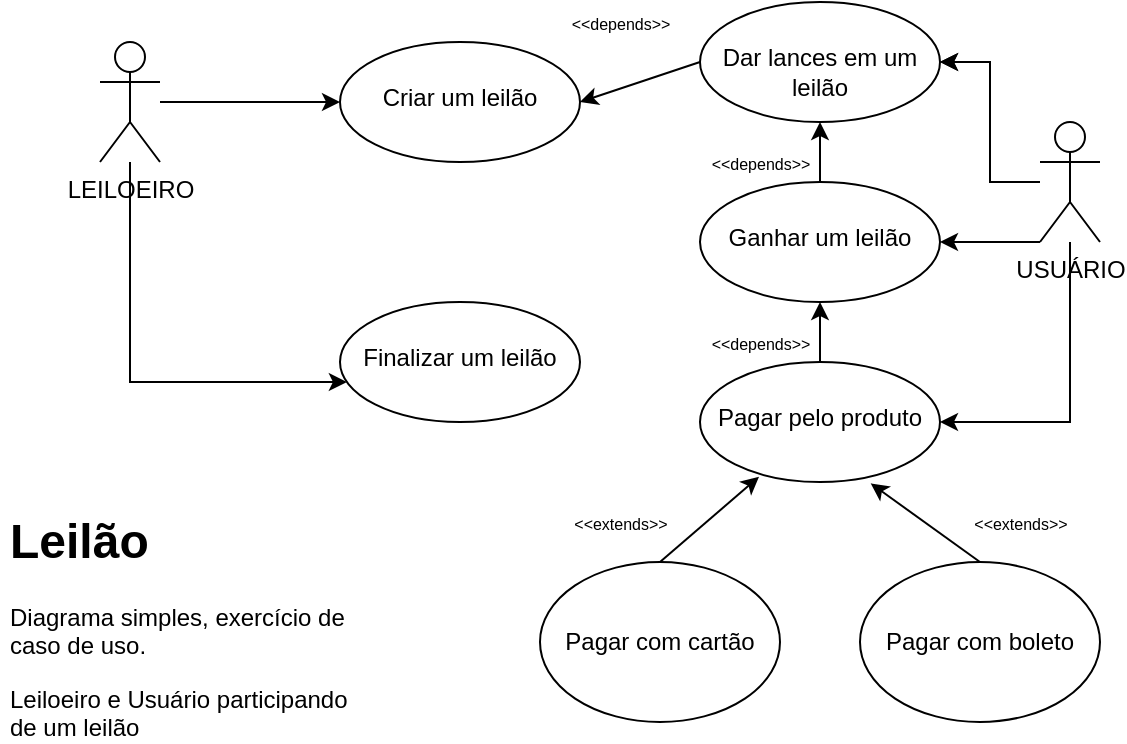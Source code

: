 <mxfile version="17.4.3" type="github">
  <diagram id="ZzVfqEqvUs1jsaNCpchU" name="Page-1">
    <mxGraphModel dx="1094" dy="1064" grid="1" gridSize="10" guides="1" tooltips="1" connect="1" arrows="1" fold="1" page="1" pageScale="1" pageWidth="850" pageHeight="1100" math="0" shadow="0">
      <root>
        <mxCell id="0" />
        <mxCell id="1" parent="0" />
        <mxCell id="6LOMDdXFKvTokvs5YDAu-8" value="" style="edgeStyle=orthogonalEdgeStyle;rounded=0;orthogonalLoop=1;jettySize=auto;html=1;" edge="1" parent="1" source="6LOMDdXFKvTokvs5YDAu-1" target="6LOMDdXFKvTokvs5YDAu-7">
          <mxGeometry relative="1" as="geometry" />
        </mxCell>
        <mxCell id="6LOMDdXFKvTokvs5YDAu-10" value="" style="edgeStyle=orthogonalEdgeStyle;rounded=0;orthogonalLoop=1;jettySize=auto;html=1;" edge="1" parent="1" source="6LOMDdXFKvTokvs5YDAu-1" target="6LOMDdXFKvTokvs5YDAu-9">
          <mxGeometry relative="1" as="geometry">
            <Array as="points">
              <mxPoint x="85" y="270" />
            </Array>
          </mxGeometry>
        </mxCell>
        <mxCell id="6LOMDdXFKvTokvs5YDAu-1" value="LEILOEIRO" style="shape=umlActor;verticalLabelPosition=bottom;verticalAlign=top;html=1;outlineConnect=0;" vertex="1" parent="1">
          <mxGeometry x="70" y="100" width="30" height="60" as="geometry" />
        </mxCell>
        <mxCell id="6LOMDdXFKvTokvs5YDAu-12" value="" style="edgeStyle=orthogonalEdgeStyle;rounded=0;orthogonalLoop=1;jettySize=auto;html=1;" edge="1" parent="1" source="6LOMDdXFKvTokvs5YDAu-6" target="6LOMDdXFKvTokvs5YDAu-11">
          <mxGeometry relative="1" as="geometry" />
        </mxCell>
        <mxCell id="6LOMDdXFKvTokvs5YDAu-13" value="" style="edgeStyle=orthogonalEdgeStyle;rounded=0;orthogonalLoop=1;jettySize=auto;html=1;" edge="1" parent="1" source="6LOMDdXFKvTokvs5YDAu-6" target="6LOMDdXFKvTokvs5YDAu-11">
          <mxGeometry relative="1" as="geometry" />
        </mxCell>
        <mxCell id="6LOMDdXFKvTokvs5YDAu-15" value="" style="edgeStyle=orthogonalEdgeStyle;rounded=0;orthogonalLoop=1;jettySize=auto;html=1;" edge="1" parent="1" source="6LOMDdXFKvTokvs5YDAu-6" target="6LOMDdXFKvTokvs5YDAu-14">
          <mxGeometry relative="1" as="geometry">
            <Array as="points">
              <mxPoint x="530" y="200" />
              <mxPoint x="530" y="200" />
            </Array>
          </mxGeometry>
        </mxCell>
        <mxCell id="6LOMDdXFKvTokvs5YDAu-17" value="" style="edgeStyle=orthogonalEdgeStyle;rounded=0;orthogonalLoop=1;jettySize=auto;html=1;" edge="1" parent="1" source="6LOMDdXFKvTokvs5YDAu-6" target="6LOMDdXFKvTokvs5YDAu-16">
          <mxGeometry relative="1" as="geometry">
            <Array as="points">
              <mxPoint x="555" y="290" />
            </Array>
          </mxGeometry>
        </mxCell>
        <mxCell id="6LOMDdXFKvTokvs5YDAu-6" value="USUÁRIO" style="shape=umlActor;verticalLabelPosition=bottom;verticalAlign=top;html=1;outlineConnect=0;" vertex="1" parent="1">
          <mxGeometry x="540" y="140" width="30" height="60" as="geometry" />
        </mxCell>
        <mxCell id="6LOMDdXFKvTokvs5YDAu-7" value="&lt;br&gt;Criar um leilão" style="ellipse;whiteSpace=wrap;html=1;verticalAlign=top;" vertex="1" parent="1">
          <mxGeometry x="190" y="100" width="120" height="60" as="geometry" />
        </mxCell>
        <mxCell id="6LOMDdXFKvTokvs5YDAu-9" value="&lt;br&gt;Finalizar um leilão" style="ellipse;whiteSpace=wrap;html=1;verticalAlign=top;" vertex="1" parent="1">
          <mxGeometry x="190" y="230" width="120" height="60" as="geometry" />
        </mxCell>
        <mxCell id="6LOMDdXFKvTokvs5YDAu-11" value="&lt;br&gt;Dar lances em um leilão" style="ellipse;whiteSpace=wrap;html=1;verticalAlign=top;" vertex="1" parent="1">
          <mxGeometry x="370" y="80" width="120" height="60" as="geometry" />
        </mxCell>
        <mxCell id="6LOMDdXFKvTokvs5YDAu-14" value="&lt;br&gt;Ganhar um leilão" style="ellipse;whiteSpace=wrap;html=1;verticalAlign=top;" vertex="1" parent="1">
          <mxGeometry x="370" y="170" width="120" height="60" as="geometry" />
        </mxCell>
        <mxCell id="6LOMDdXFKvTokvs5YDAu-16" value="&lt;br&gt;Pagar pelo produto" style="ellipse;whiteSpace=wrap;html=1;verticalAlign=top;" vertex="1" parent="1">
          <mxGeometry x="370" y="260" width="120" height="60" as="geometry" />
        </mxCell>
        <mxCell id="6LOMDdXFKvTokvs5YDAu-19" value="" style="endArrow=classic;html=1;rounded=0;entryX=0.5;entryY=1;entryDx=0;entryDy=0;exitX=0.5;exitY=0;exitDx=0;exitDy=0;" edge="1" parent="1" source="6LOMDdXFKvTokvs5YDAu-16" target="6LOMDdXFKvTokvs5YDAu-14">
          <mxGeometry width="50" height="50" relative="1" as="geometry">
            <mxPoint x="410" y="270" as="sourcePoint" />
            <mxPoint x="460" y="220" as="targetPoint" />
          </mxGeometry>
        </mxCell>
        <mxCell id="6LOMDdXFKvTokvs5YDAu-20" value="" style="endArrow=classic;html=1;rounded=0;entryX=0.5;entryY=1;entryDx=0;entryDy=0;exitX=0.5;exitY=0;exitDx=0;exitDy=0;" edge="1" parent="1" source="6LOMDdXFKvTokvs5YDAu-14" target="6LOMDdXFKvTokvs5YDAu-11">
          <mxGeometry width="50" height="50" relative="1" as="geometry">
            <mxPoint x="420" y="190" as="sourcePoint" />
            <mxPoint x="470" y="140" as="targetPoint" />
          </mxGeometry>
        </mxCell>
        <mxCell id="6LOMDdXFKvTokvs5YDAu-21" value="&lt;font style=&quot;font-size: 8px&quot;&gt;&amp;lt;&amp;lt;depends&amp;gt;&amp;gt;&lt;/font&gt;" style="text;html=1;align=center;verticalAlign=middle;resizable=0;points=[];autosize=1;strokeColor=none;fillColor=none;" vertex="1" parent="1">
          <mxGeometry x="370" y="240" width="60" height="20" as="geometry" />
        </mxCell>
        <mxCell id="6LOMDdXFKvTokvs5YDAu-22" value="&lt;font style=&quot;font-size: 8px&quot;&gt;&amp;lt;&amp;lt;depends&amp;gt;&amp;gt;&lt;/font&gt;" style="text;html=1;align=center;verticalAlign=middle;resizable=0;points=[];autosize=1;strokeColor=none;fillColor=none;" vertex="1" parent="1">
          <mxGeometry x="370" y="150" width="60" height="20" as="geometry" />
        </mxCell>
        <mxCell id="6LOMDdXFKvTokvs5YDAu-23" value="" style="endArrow=classic;html=1;rounded=0;fontSize=8;exitX=0;exitY=0.5;exitDx=0;exitDy=0;entryX=1;entryY=0.5;entryDx=0;entryDy=0;" edge="1" parent="1" source="6LOMDdXFKvTokvs5YDAu-11" target="6LOMDdXFKvTokvs5YDAu-7">
          <mxGeometry width="50" height="50" relative="1" as="geometry">
            <mxPoint x="250" y="320" as="sourcePoint" />
            <mxPoint x="300" y="270" as="targetPoint" />
          </mxGeometry>
        </mxCell>
        <mxCell id="6LOMDdXFKvTokvs5YDAu-24" value="&lt;font style=&quot;font-size: 8px&quot;&gt;&amp;lt;&amp;lt;depends&amp;gt;&amp;gt;&lt;/font&gt;" style="text;html=1;align=center;verticalAlign=middle;resizable=0;points=[];autosize=1;strokeColor=none;fillColor=none;" vertex="1" parent="1">
          <mxGeometry x="300" y="80" width="60" height="20" as="geometry" />
        </mxCell>
        <mxCell id="6LOMDdXFKvTokvs5YDAu-25" value="&lt;font style=&quot;font-size: 12px&quot;&gt;Pagar com cartão&lt;/font&gt;" style="ellipse;whiteSpace=wrap;html=1;fontSize=8;" vertex="1" parent="1">
          <mxGeometry x="290" y="360" width="120" height="80" as="geometry" />
        </mxCell>
        <mxCell id="6LOMDdXFKvTokvs5YDAu-26" value="&lt;font style=&quot;font-size: 12px&quot;&gt;Pagar com boleto&lt;/font&gt;" style="ellipse;whiteSpace=wrap;html=1;fontSize=8;" vertex="1" parent="1">
          <mxGeometry x="450" y="360" width="120" height="80" as="geometry" />
        </mxCell>
        <mxCell id="6LOMDdXFKvTokvs5YDAu-27" value="" style="endArrow=classic;html=1;rounded=0;fontSize=12;entryX=0.246;entryY=0.956;entryDx=0;entryDy=0;entryPerimeter=0;exitX=0.5;exitY=0;exitDx=0;exitDy=0;" edge="1" parent="1" source="6LOMDdXFKvTokvs5YDAu-25" target="6LOMDdXFKvTokvs5YDAu-16">
          <mxGeometry width="50" height="50" relative="1" as="geometry">
            <mxPoint x="250" y="320" as="sourcePoint" />
            <mxPoint x="300" y="270" as="targetPoint" />
          </mxGeometry>
        </mxCell>
        <mxCell id="6LOMDdXFKvTokvs5YDAu-28" value="" style="endArrow=classic;html=1;rounded=0;fontSize=12;entryX=0.711;entryY=1.011;entryDx=0;entryDy=0;entryPerimeter=0;exitX=0.5;exitY=0;exitDx=0;exitDy=0;" edge="1" parent="1" source="6LOMDdXFKvTokvs5YDAu-26" target="6LOMDdXFKvTokvs5YDAu-16">
          <mxGeometry width="50" height="50" relative="1" as="geometry">
            <mxPoint x="250" y="320" as="sourcePoint" />
            <mxPoint x="300" y="270" as="targetPoint" />
          </mxGeometry>
        </mxCell>
        <mxCell id="6LOMDdXFKvTokvs5YDAu-29" value="&lt;font style=&quot;font-size: 8px&quot;&gt;&amp;lt;&amp;lt;extends&amp;gt;&amp;gt;&lt;/font&gt;" style="text;html=1;align=center;verticalAlign=middle;resizable=0;points=[];autosize=1;strokeColor=none;fillColor=none;" vertex="1" parent="1">
          <mxGeometry x="300" y="330" width="60" height="20" as="geometry" />
        </mxCell>
        <mxCell id="6LOMDdXFKvTokvs5YDAu-30" value="&lt;font style=&quot;font-size: 8px&quot;&gt;&amp;lt;&amp;lt;extends&amp;gt;&amp;gt;&lt;/font&gt;" style="text;html=1;align=center;verticalAlign=middle;resizable=0;points=[];autosize=1;strokeColor=none;fillColor=none;" vertex="1" parent="1">
          <mxGeometry x="500" y="330" width="60" height="20" as="geometry" />
        </mxCell>
        <mxCell id="6LOMDdXFKvTokvs5YDAu-31" value="&lt;h1&gt;Leilão&lt;/h1&gt;&lt;p&gt;Diagrama simples, exercício de caso de uso.&lt;/p&gt;&lt;p&gt;Leiloeiro e Usuário participando de um leilão&amp;nbsp;&lt;/p&gt;" style="text;html=1;strokeColor=none;fillColor=none;spacing=5;spacingTop=-20;whiteSpace=wrap;overflow=hidden;rounded=0;fontSize=12;" vertex="1" parent="1">
          <mxGeometry x="20" y="330" width="190" height="120" as="geometry" />
        </mxCell>
      </root>
    </mxGraphModel>
  </diagram>
</mxfile>
